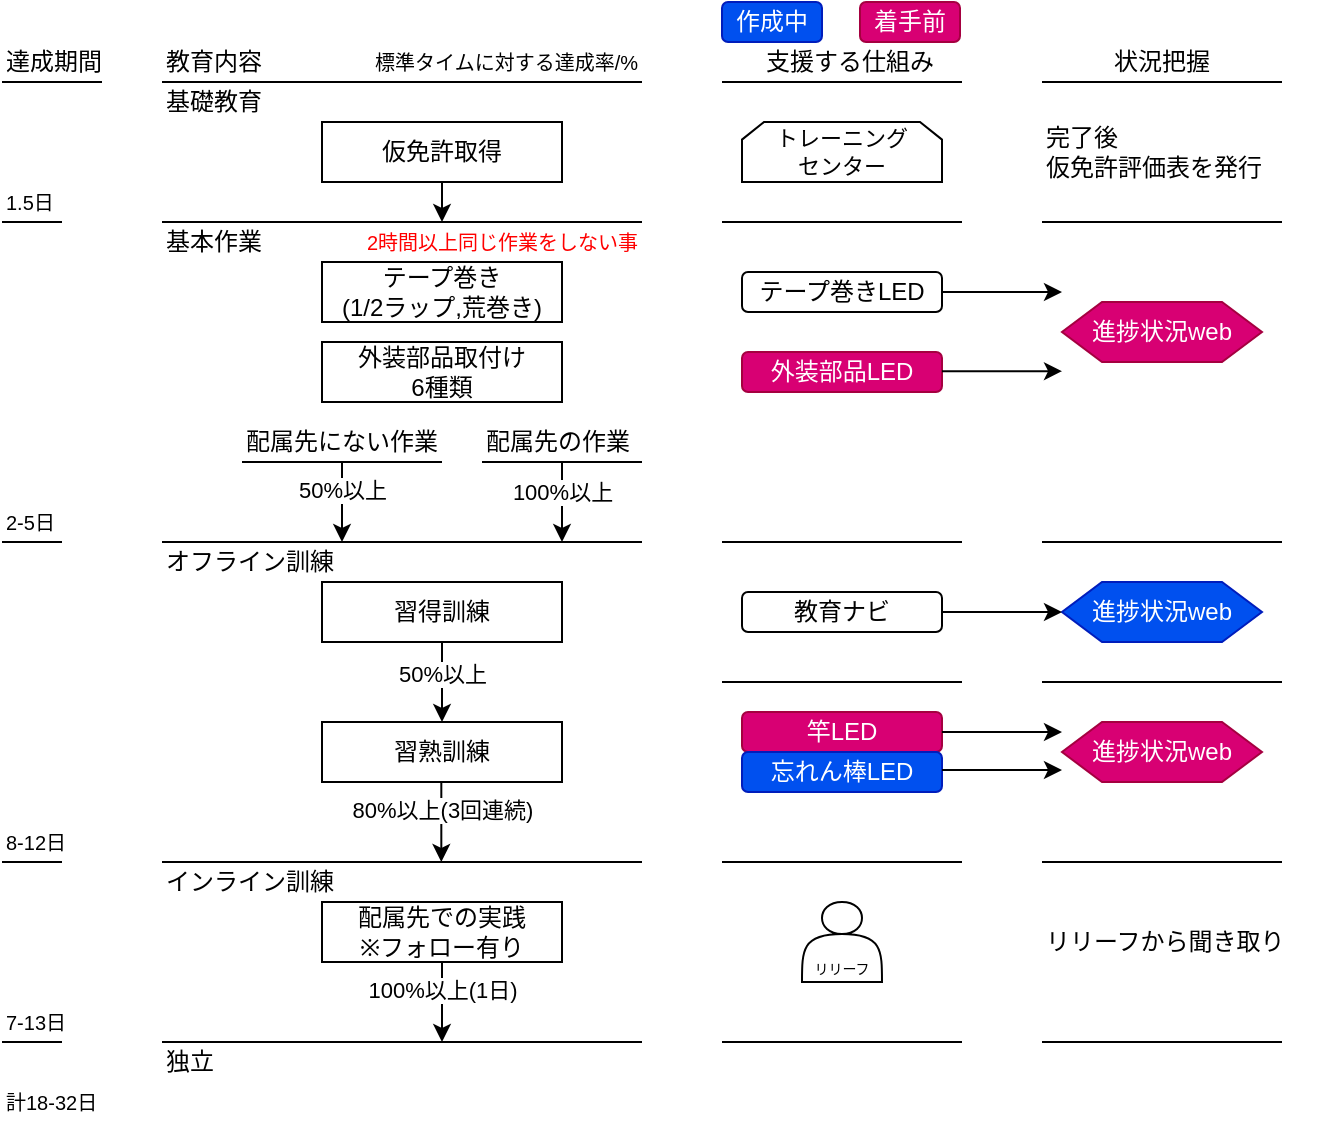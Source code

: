 <mxfile version="13.10.0" type="embed">
    <diagram id="6hGFLwfOUW9BJ-s0fimq" name="Page-1">
        <mxGraphModel dx="532" dy="376" grid="1" gridSize="10" guides="1" tooltips="1" connect="1" arrows="1" fold="1" page="1" pageScale="1" pageWidth="827" pageHeight="1169" math="0" shadow="0">
            <root>
                <mxCell id="0"/>
                <mxCell id="1" parent="0"/>
                <mxCell id="7" style="edgeStyle=orthogonalEdgeStyle;rounded=0;orthogonalLoop=1;jettySize=auto;html=1;" parent="1" source="2" edge="1">
                    <mxGeometry relative="1" as="geometry">
                        <mxPoint x="220" y="110" as="targetPoint"/>
                    </mxGeometry>
                </mxCell>
                <mxCell id="2" value="仮免許取得" style="rounded=0;whiteSpace=wrap;html=1;" parent="1" vertex="1">
                    <mxGeometry x="160" y="60" width="120" height="30" as="geometry"/>
                </mxCell>
                <mxCell id="3" value="" style="endArrow=none;html=1;" parent="1" edge="1">
                    <mxGeometry width="50" height="50" relative="1" as="geometry">
                        <mxPoint x="80" y="40" as="sourcePoint"/>
                        <mxPoint x="320" y="40" as="targetPoint"/>
                    </mxGeometry>
                </mxCell>
                <mxCell id="5" value="基礎教育" style="text;html=1;strokeColor=none;fillColor=none;align=left;verticalAlign=middle;whiteSpace=wrap;rounded=0;" parent="1" vertex="1">
                    <mxGeometry x="80" y="40" width="80" height="20" as="geometry"/>
                </mxCell>
                <mxCell id="6" value="" style="endArrow=none;html=1;" parent="1" edge="1">
                    <mxGeometry width="50" height="50" relative="1" as="geometry">
                        <mxPoint x="80" y="110" as="sourcePoint"/>
                        <mxPoint x="320" y="110" as="targetPoint"/>
                    </mxGeometry>
                </mxCell>
                <mxCell id="8" value="" style="endArrow=none;html=1;" parent="1" edge="1">
                    <mxGeometry width="50" height="50" relative="1" as="geometry">
                        <mxPoint x="360" y="40" as="sourcePoint"/>
                        <mxPoint x="480" y="40" as="targetPoint"/>
                    </mxGeometry>
                </mxCell>
                <mxCell id="9" value="" style="endArrow=none;html=1;" parent="1" edge="1">
                    <mxGeometry width="50" height="50" relative="1" as="geometry">
                        <mxPoint x="360" y="110" as="sourcePoint"/>
                        <mxPoint x="480" y="110" as="targetPoint"/>
                    </mxGeometry>
                </mxCell>
                <mxCell id="10" value="支援する仕組み" style="text;html=1;strokeColor=none;fillColor=none;align=left;verticalAlign=middle;whiteSpace=wrap;rounded=0;" parent="1" vertex="1">
                    <mxGeometry x="380" y="20" width="100" height="20" as="geometry"/>
                </mxCell>
                <mxCell id="11" value="" style="endArrow=none;html=1;" parent="1" edge="1">
                    <mxGeometry width="50" height="50" relative="1" as="geometry">
                        <mxPoint x="520" y="40" as="sourcePoint"/>
                        <mxPoint x="640" y="40" as="targetPoint"/>
                    </mxGeometry>
                </mxCell>
                <mxCell id="12" value="状況把握" style="text;html=1;strokeColor=none;fillColor=none;align=center;verticalAlign=middle;whiteSpace=wrap;rounded=0;" parent="1" vertex="1">
                    <mxGeometry x="540" y="20" width="80" height="20" as="geometry"/>
                </mxCell>
                <mxCell id="13" value="" style="endArrow=none;html=1;" parent="1" edge="1">
                    <mxGeometry width="50" height="50" relative="1" as="geometry">
                        <mxPoint x="520" y="110" as="sourcePoint"/>
                        <mxPoint x="640" y="110" as="targetPoint"/>
                    </mxGeometry>
                </mxCell>
                <mxCell id="14" value="着手前" style="rounded=1;whiteSpace=wrap;html=1;align=center;fillColor=#d80073;strokeColor=#A50040;fontColor=#ffffff;" parent="1" vertex="1">
                    <mxGeometry x="429" width="50" height="20" as="geometry"/>
                </mxCell>
                <mxCell id="15" value="作成中" style="rounded=1;whiteSpace=wrap;html=1;align=center;fillColor=#0050ef;strokeColor=#001DBC;fontColor=#ffffff;" parent="1" vertex="1">
                    <mxGeometry x="360" width="50" height="20" as="geometry"/>
                </mxCell>
                <mxCell id="16" value="基本作業" style="text;html=1;strokeColor=none;fillColor=none;align=left;verticalAlign=middle;whiteSpace=wrap;rounded=0;" parent="1" vertex="1">
                    <mxGeometry x="80" y="110" width="80" height="20" as="geometry"/>
                </mxCell>
                <mxCell id="18" value="テープ巻き&lt;br&gt;(1/2ラップ,荒巻き)" style="rounded=0;whiteSpace=wrap;html=1;" parent="1" vertex="1">
                    <mxGeometry x="160" y="130" width="120" height="30" as="geometry"/>
                </mxCell>
                <mxCell id="19" value="外装部品取付け&lt;br&gt;6種類" style="rounded=0;whiteSpace=wrap;html=1;" parent="1" vertex="1">
                    <mxGeometry x="160" y="170" width="120" height="30" as="geometry"/>
                </mxCell>
                <mxCell id="20" value="" style="endArrow=none;html=1;" parent="1" edge="1">
                    <mxGeometry width="50" height="50" relative="1" as="geometry">
                        <mxPoint x="240" y="230" as="sourcePoint"/>
                        <mxPoint x="320" y="230" as="targetPoint"/>
                    </mxGeometry>
                </mxCell>
                <mxCell id="24" value="配属先にない作業" style="text;html=1;strokeColor=none;fillColor=none;align=left;verticalAlign=middle;whiteSpace=wrap;rounded=0;" parent="1" vertex="1">
                    <mxGeometry x="120" y="210" width="110" height="20" as="geometry"/>
                </mxCell>
                <mxCell id="26" value="配属先の作業" style="text;html=1;strokeColor=none;fillColor=none;align=left;verticalAlign=middle;whiteSpace=wrap;rounded=0;" parent="1" vertex="1">
                    <mxGeometry x="240" y="210" width="110" height="20" as="geometry"/>
                </mxCell>
                <mxCell id="27" value="" style="endArrow=none;html=1;" parent="1" edge="1">
                    <mxGeometry width="50" height="50" relative="1" as="geometry">
                        <mxPoint x="80" y="270" as="sourcePoint"/>
                        <mxPoint x="320" y="270" as="targetPoint"/>
                    </mxGeometry>
                </mxCell>
                <mxCell id="28" value="" style="endArrow=none;html=1;" parent="1" edge="1">
                    <mxGeometry width="50" height="50" relative="1" as="geometry">
                        <mxPoint x="360" y="270" as="sourcePoint"/>
                        <mxPoint x="480" y="270" as="targetPoint"/>
                    </mxGeometry>
                </mxCell>
                <mxCell id="29" value="" style="endArrow=none;html=1;" parent="1" edge="1">
                    <mxGeometry width="50" height="50" relative="1" as="geometry">
                        <mxPoint x="520" y="270" as="sourcePoint"/>
                        <mxPoint x="640" y="270" as="targetPoint"/>
                    </mxGeometry>
                </mxCell>
                <mxCell id="32" value="" style="endArrow=classic;html=1;" parent="1" edge="1">
                    <mxGeometry width="50" height="50" relative="1" as="geometry">
                        <mxPoint x="170" y="230" as="sourcePoint"/>
                        <mxPoint x="170" y="270" as="targetPoint"/>
                        <Array as="points">
                            <mxPoint x="170" y="250"/>
                        </Array>
                    </mxGeometry>
                </mxCell>
                <mxCell id="41" value="50%以上" style="edgeLabel;html=1;align=center;verticalAlign=middle;resizable=0;points=[];" parent="32" vertex="1" connectable="0">
                    <mxGeometry y="-6" relative="1" as="geometry">
                        <mxPoint x="6" y="-6" as="offset"/>
                    </mxGeometry>
                </mxCell>
                <mxCell id="33" value="" style="endArrow=classic;html=1;" parent="1" edge="1">
                    <mxGeometry width="50" height="50" relative="1" as="geometry">
                        <mxPoint x="280" y="230" as="sourcePoint"/>
                        <mxPoint x="280" y="270" as="targetPoint"/>
                    </mxGeometry>
                </mxCell>
                <mxCell id="42" value="100%以上" style="edgeLabel;html=1;align=center;verticalAlign=middle;resizable=0;points=[];" parent="33" vertex="1" connectable="0">
                    <mxGeometry x="-0.275" relative="1" as="geometry">
                        <mxPoint as="offset"/>
                    </mxGeometry>
                </mxCell>
                <mxCell id="34" value="オフライン訓練" style="text;html=1;strokeColor=none;fillColor=none;align=left;verticalAlign=middle;whiteSpace=wrap;rounded=0;" parent="1" vertex="1">
                    <mxGeometry x="80" y="270" width="100" height="20" as="geometry"/>
                </mxCell>
                <mxCell id="36" value="テープ巻きLED" style="rounded=1;whiteSpace=wrap;html=1;align=center;" parent="1" vertex="1">
                    <mxGeometry x="370" y="135" width="100" height="20" as="geometry"/>
                </mxCell>
                <mxCell id="37" value="外装部品LED" style="rounded=1;whiteSpace=wrap;html=1;align=center;fillColor=#d80073;strokeColor=#A50040;fontColor=#ffffff;" parent="1" vertex="1">
                    <mxGeometry x="370" y="175" width="100" height="20" as="geometry"/>
                </mxCell>
                <mxCell id="38" value="" style="endArrow=classic;html=1;exitX=1;exitY=0.5;exitDx=0;exitDy=0;" parent="1" source="36" edge="1">
                    <mxGeometry width="50" height="50" relative="1" as="geometry">
                        <mxPoint x="490" y="140" as="sourcePoint"/>
                        <mxPoint x="530" y="145" as="targetPoint"/>
                    </mxGeometry>
                </mxCell>
                <mxCell id="39" value="" style="endArrow=classic;html=1;exitX=1;exitY=0.5;exitDx=0;exitDy=0;" parent="1" edge="1">
                    <mxGeometry width="50" height="50" relative="1" as="geometry">
                        <mxPoint x="470.0" y="184.58" as="sourcePoint"/>
                        <mxPoint x="530" y="184.58" as="targetPoint"/>
                    </mxGeometry>
                </mxCell>
                <mxCell id="40" value="進捗状況web" style="shape=hexagon;perimeter=hexagonPerimeter2;whiteSpace=wrap;html=1;fixedSize=1;align=center;fillColor=#d80073;strokeColor=#A50040;fontColor=#ffffff;" parent="1" vertex="1">
                    <mxGeometry x="530" y="150" width="100" height="30" as="geometry"/>
                </mxCell>
                <mxCell id="43" value="教育内容" style="text;html=1;strokeColor=none;fillColor=none;align=left;verticalAlign=middle;whiteSpace=wrap;rounded=0;" parent="1" vertex="1">
                    <mxGeometry x="80" y="20" width="80" height="20" as="geometry"/>
                </mxCell>
                <mxCell id="44" value="標準タイムに対する達成率/%" style="text;html=1;strokeColor=none;fillColor=none;align=right;verticalAlign=middle;whiteSpace=wrap;rounded=0;fontSize=10;" parent="1" vertex="1">
                    <mxGeometry x="180" y="20" width="140" height="20" as="geometry"/>
                </mxCell>
                <mxCell id="45" value="" style="endArrow=none;html=1;" parent="1" edge="1">
                    <mxGeometry width="50" height="50" relative="1" as="geometry">
                        <mxPoint x="120" y="230" as="sourcePoint"/>
                        <mxPoint x="220" y="230" as="targetPoint"/>
                    </mxGeometry>
                </mxCell>
                <mxCell id="55" style="edgeStyle=orthogonalEdgeStyle;rounded=0;orthogonalLoop=1;jettySize=auto;html=1;entryX=0.5;entryY=0;entryDx=0;entryDy=0;fontSize=10;" parent="1" source="48" target="54" edge="1">
                    <mxGeometry relative="1" as="geometry"/>
                </mxCell>
                <mxCell id="56" value="50%以上" style="edgeLabel;html=1;align=center;verticalAlign=middle;resizable=0;points=[];fontSize=11;" parent="55" vertex="1" connectable="0">
                    <mxGeometry x="-0.233" relative="1" as="geometry">
                        <mxPoint as="offset"/>
                    </mxGeometry>
                </mxCell>
                <mxCell id="48" value="習得訓練" style="rounded=0;whiteSpace=wrap;html=1;" parent="1" vertex="1">
                    <mxGeometry x="160" y="290" width="120" height="30" as="geometry"/>
                </mxCell>
                <mxCell id="50" value="" style="endArrow=none;html=1;" parent="1" edge="1">
                    <mxGeometry width="50" height="50" relative="1" as="geometry">
                        <mxPoint x="360.0" y="340" as="sourcePoint"/>
                        <mxPoint x="480" y="340" as="targetPoint"/>
                    </mxGeometry>
                </mxCell>
                <mxCell id="51" value="" style="endArrow=none;html=1;" parent="1" edge="1">
                    <mxGeometry width="50" height="50" relative="1" as="geometry">
                        <mxPoint x="520" y="340" as="sourcePoint"/>
                        <mxPoint x="640" y="340" as="targetPoint"/>
                    </mxGeometry>
                </mxCell>
                <mxCell id="52" value="教育ナビ" style="rounded=1;whiteSpace=wrap;html=1;align=center;" parent="1" vertex="1">
                    <mxGeometry x="370" y="295" width="100" height="20" as="geometry"/>
                </mxCell>
                <mxCell id="53" value="進捗状況web" style="shape=hexagon;perimeter=hexagonPerimeter2;whiteSpace=wrap;html=1;fixedSize=1;align=center;fillColor=#0050ef;strokeColor=#001DBC;fontColor=#ffffff;" parent="1" vertex="1">
                    <mxGeometry x="530" y="290" width="100" height="30" as="geometry"/>
                </mxCell>
                <mxCell id="54" value="習熟訓練" style="rounded=0;whiteSpace=wrap;html=1;" parent="1" vertex="1">
                    <mxGeometry x="160" y="360" width="120" height="30" as="geometry"/>
                </mxCell>
                <mxCell id="57" value="竿LED" style="rounded=1;whiteSpace=wrap;html=1;align=center;fillColor=#d80073;strokeColor=#A50040;fontColor=#ffffff;" parent="1" vertex="1">
                    <mxGeometry x="370" y="355" width="100" height="20" as="geometry"/>
                </mxCell>
                <mxCell id="58" value="忘れん棒LED" style="rounded=1;whiteSpace=wrap;html=1;align=center;fillColor=#0050ef;strokeColor=#001DBC;fontColor=#ffffff;" parent="1" vertex="1">
                    <mxGeometry x="370" y="375" width="100" height="20" as="geometry"/>
                </mxCell>
                <mxCell id="59" value="" style="endArrow=none;html=1;" parent="1" edge="1">
                    <mxGeometry width="50" height="50" relative="1" as="geometry">
                        <mxPoint x="80" y="430" as="sourcePoint"/>
                        <mxPoint x="320" y="430" as="targetPoint"/>
                    </mxGeometry>
                </mxCell>
                <mxCell id="60" value="" style="endArrow=classic;html=1;" parent="1" edge="1">
                    <mxGeometry width="50" height="50" relative="1" as="geometry">
                        <mxPoint x="219.66" y="390" as="sourcePoint"/>
                        <mxPoint x="219.66" y="430" as="targetPoint"/>
                        <Array as="points">
                            <mxPoint x="219.66" y="410"/>
                        </Array>
                    </mxGeometry>
                </mxCell>
                <mxCell id="61" value="80%以上(3回連続)" style="edgeLabel;html=1;align=center;verticalAlign=middle;resizable=0;points=[];" parent="60" vertex="1" connectable="0">
                    <mxGeometry y="-6" relative="1" as="geometry">
                        <mxPoint x="6.34" y="-6" as="offset"/>
                    </mxGeometry>
                </mxCell>
                <mxCell id="62" value="" style="endArrow=none;html=1;" parent="1" edge="1">
                    <mxGeometry width="50" height="50" relative="1" as="geometry">
                        <mxPoint x="360.0" y="430" as="sourcePoint"/>
                        <mxPoint x="480" y="430" as="targetPoint"/>
                    </mxGeometry>
                </mxCell>
                <mxCell id="63" value="" style="endArrow=none;html=1;" parent="1" edge="1">
                    <mxGeometry width="50" height="50" relative="1" as="geometry">
                        <mxPoint x="520" y="430" as="sourcePoint"/>
                        <mxPoint x="640" y="430" as="targetPoint"/>
                    </mxGeometry>
                </mxCell>
                <mxCell id="64" value="進捗状況web" style="shape=hexagon;perimeter=hexagonPerimeter2;whiteSpace=wrap;html=1;fixedSize=1;align=center;fillColor=#d80073;strokeColor=#A50040;fontColor=#ffffff;" parent="1" vertex="1">
                    <mxGeometry x="530" y="360" width="100" height="30" as="geometry"/>
                </mxCell>
                <mxCell id="65" value="" style="endArrow=classic;html=1;exitX=1;exitY=0.5;exitDx=0;exitDy=0;" parent="1" edge="1">
                    <mxGeometry width="50" height="50" relative="1" as="geometry">
                        <mxPoint x="470.0" y="305.0" as="sourcePoint"/>
                        <mxPoint x="530" y="305.0" as="targetPoint"/>
                    </mxGeometry>
                </mxCell>
                <mxCell id="66" value="" style="endArrow=classic;html=1;exitX=1;exitY=0.5;exitDx=0;exitDy=0;" parent="1" edge="1">
                    <mxGeometry width="50" height="50" relative="1" as="geometry">
                        <mxPoint x="470.0" y="365" as="sourcePoint"/>
                        <mxPoint x="530" y="365" as="targetPoint"/>
                    </mxGeometry>
                </mxCell>
                <mxCell id="67" value="" style="endArrow=classic;html=1;exitX=1;exitY=0.5;exitDx=0;exitDy=0;" parent="1" edge="1">
                    <mxGeometry width="50" height="50" relative="1" as="geometry">
                        <mxPoint x="470.0" y="384" as="sourcePoint"/>
                        <mxPoint x="530" y="384" as="targetPoint"/>
                    </mxGeometry>
                </mxCell>
                <mxCell id="68" value="インライン訓練" style="text;html=1;strokeColor=none;fillColor=none;align=left;verticalAlign=middle;whiteSpace=wrap;rounded=0;" parent="1" vertex="1">
                    <mxGeometry x="80" y="430" width="100" height="20" as="geometry"/>
                </mxCell>
                <mxCell id="71" style="edgeStyle=orthogonalEdgeStyle;rounded=0;orthogonalLoop=1;jettySize=auto;html=1;fontSize=11;" parent="1" source="69" edge="1">
                    <mxGeometry relative="1" as="geometry">
                        <mxPoint x="220" y="520" as="targetPoint"/>
                    </mxGeometry>
                </mxCell>
                <mxCell id="73" value="100%以上(1日)" style="edgeLabel;html=1;align=center;verticalAlign=middle;resizable=0;points=[];fontSize=11;" parent="71" vertex="1" connectable="0">
                    <mxGeometry x="-0.333" relative="1" as="geometry">
                        <mxPoint as="offset"/>
                    </mxGeometry>
                </mxCell>
                <mxCell id="69" value="配属先での実践&lt;br&gt;※フォロー有り" style="rounded=0;whiteSpace=wrap;html=1;" parent="1" vertex="1">
                    <mxGeometry x="160" y="450" width="120" height="30" as="geometry"/>
                </mxCell>
                <mxCell id="70" value="" style="endArrow=none;html=1;" parent="1" edge="1">
                    <mxGeometry width="50" height="50" relative="1" as="geometry">
                        <mxPoint x="80" y="520" as="sourcePoint"/>
                        <mxPoint x="320.0" y="520" as="targetPoint"/>
                    </mxGeometry>
                </mxCell>
                <mxCell id="72" value="独立" style="text;html=1;strokeColor=none;fillColor=none;align=left;verticalAlign=middle;whiteSpace=wrap;rounded=0;" parent="1" vertex="1">
                    <mxGeometry x="80" y="520" width="40" height="20" as="geometry"/>
                </mxCell>
                <mxCell id="74" value="" style="endArrow=none;html=1;" parent="1" edge="1">
                    <mxGeometry width="50" height="50" relative="1" as="geometry">
                        <mxPoint x="360.0" y="520" as="sourcePoint"/>
                        <mxPoint x="480" y="520" as="targetPoint"/>
                    </mxGeometry>
                </mxCell>
                <mxCell id="75" value="" style="endArrow=none;html=1;" parent="1" edge="1">
                    <mxGeometry width="50" height="50" relative="1" as="geometry">
                        <mxPoint x="520" y="520" as="sourcePoint"/>
                        <mxPoint x="640" y="520" as="targetPoint"/>
                    </mxGeometry>
                </mxCell>
                <mxCell id="76" value="トレーニング&lt;br&gt;&lt;div style=&quot;&quot;&gt;&lt;span&gt;センター&lt;/span&gt;&lt;/div&gt;" style="shape=loopLimit;whiteSpace=wrap;html=1;fontSize=11;align=center;size=11;" parent="1" vertex="1">
                    <mxGeometry x="370" y="60" width="100" height="30" as="geometry"/>
                </mxCell>
                <mxCell id="78" value="達成期間" style="text;html=1;strokeColor=none;fillColor=none;align=left;verticalAlign=middle;whiteSpace=wrap;rounded=0;" parent="1" vertex="1">
                    <mxGeometry y="20" width="80" height="20" as="geometry"/>
                </mxCell>
                <mxCell id="80" value="" style="endArrow=none;html=1;" parent="1" edge="1">
                    <mxGeometry width="50" height="50" relative="1" as="geometry">
                        <mxPoint y="40" as="sourcePoint"/>
                        <mxPoint x="50" y="40" as="targetPoint"/>
                    </mxGeometry>
                </mxCell>
                <mxCell id="81" value="" style="endArrow=none;html=1;" parent="1" edge="1">
                    <mxGeometry width="50" height="50" relative="1" as="geometry">
                        <mxPoint y="110" as="sourcePoint"/>
                        <mxPoint x="30" y="110" as="targetPoint"/>
                    </mxGeometry>
                </mxCell>
                <mxCell id="82" value="1.5日" style="text;html=1;strokeColor=none;fillColor=none;align=left;verticalAlign=middle;whiteSpace=wrap;rounded=0;fontSize=10;" parent="1" vertex="1">
                    <mxGeometry y="90" width="50" height="20" as="geometry"/>
                </mxCell>
                <mxCell id="86" value="" style="endArrow=none;html=1;" parent="1" edge="1">
                    <mxGeometry width="50" height="50" relative="1" as="geometry">
                        <mxPoint y="270" as="sourcePoint"/>
                        <mxPoint x="30" y="270" as="targetPoint"/>
                    </mxGeometry>
                </mxCell>
                <mxCell id="87" value="2-5日" style="text;html=1;strokeColor=none;fillColor=none;align=left;verticalAlign=middle;whiteSpace=wrap;rounded=0;fontSize=10;" parent="1" vertex="1">
                    <mxGeometry y="250" width="50" height="20" as="geometry"/>
                </mxCell>
                <mxCell id="88" value="" style="endArrow=none;html=1;" parent="1" edge="1">
                    <mxGeometry width="50" height="50" relative="1" as="geometry">
                        <mxPoint y="430" as="sourcePoint"/>
                        <mxPoint x="30" y="430" as="targetPoint"/>
                    </mxGeometry>
                </mxCell>
                <mxCell id="89" value="8-12日" style="text;html=1;strokeColor=none;fillColor=none;align=left;verticalAlign=middle;whiteSpace=wrap;rounded=0;fontSize=10;" parent="1" vertex="1">
                    <mxGeometry y="410" width="50" height="20" as="geometry"/>
                </mxCell>
                <mxCell id="90" value="" style="endArrow=none;html=1;" parent="1" edge="1">
                    <mxGeometry width="50" height="50" relative="1" as="geometry">
                        <mxPoint y="520" as="sourcePoint"/>
                        <mxPoint x="30" y="520" as="targetPoint"/>
                    </mxGeometry>
                </mxCell>
                <mxCell id="91" value="7-13日" style="text;html=1;strokeColor=none;fillColor=none;align=left;verticalAlign=middle;whiteSpace=wrap;rounded=0;fontSize=10;" parent="1" vertex="1">
                    <mxGeometry y="500" width="50" height="20" as="geometry"/>
                </mxCell>
                <mxCell id="92" value="計18-32日" style="text;html=1;strokeColor=none;fillColor=none;align=left;verticalAlign=middle;whiteSpace=wrap;rounded=0;fontSize=10;" parent="1" vertex="1">
                    <mxGeometry y="540" width="50" height="20" as="geometry"/>
                </mxCell>
                <mxCell id="93" value="リリーフ" style="shape=actor;whiteSpace=wrap;html=1;fontSize=7;align=center;verticalAlign=bottom;" parent="1" vertex="1">
                    <mxGeometry x="400" y="450" width="40" height="40" as="geometry"/>
                </mxCell>
                <mxCell id="94" value="リリーフから聞き取り" style="text;html=1;strokeColor=none;fillColor=none;align=left;verticalAlign=middle;whiteSpace=wrap;rounded=0;" parent="1" vertex="1">
                    <mxGeometry x="520" y="460" width="145" height="20" as="geometry"/>
                </mxCell>
                <mxCell id="95" value="完了後&lt;br&gt;仮免許評価表を発行" style="text;html=1;strokeColor=none;fillColor=none;align=left;verticalAlign=middle;whiteSpace=wrap;rounded=0;" parent="1" vertex="1">
                    <mxGeometry x="520" y="65" width="145" height="20" as="geometry"/>
                </mxCell>
                <mxCell id="96" value="2時間以上同じ作業をしない事" style="text;html=1;strokeColor=none;fillColor=none;align=right;verticalAlign=middle;whiteSpace=wrap;rounded=0;fontSize=10;labelBackgroundColor=#ffffff;fontColor=#FF0000;" parent="1" vertex="1">
                    <mxGeometry x="160" y="110" width="160" height="20" as="geometry"/>
                </mxCell>
            </root>
        </mxGraphModel>
    </diagram>
</mxfile>